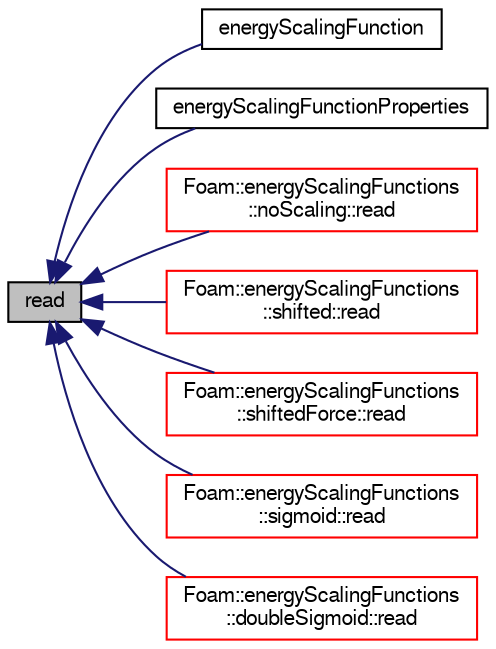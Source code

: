 digraph "read"
{
  bgcolor="transparent";
  edge [fontname="FreeSans",fontsize="10",labelfontname="FreeSans",labelfontsize="10"];
  node [fontname="FreeSans",fontsize="10",shape=record];
  rankdir="LR";
  Node326 [label="read",height=0.2,width=0.4,color="black", fillcolor="grey75", style="filled", fontcolor="black"];
  Node326 -> Node327 [dir="back",color="midnightblue",fontsize="10",style="solid",fontname="FreeSans"];
  Node327 [label="energyScalingFunction",height=0.2,width=0.4,color="black",URL="$a24418.html#a36d7516d8f476d78f3d31cef5938ab97",tooltip="Construct from components. "];
  Node326 -> Node328 [dir="back",color="midnightblue",fontsize="10",style="solid",fontname="FreeSans"];
  Node328 [label="energyScalingFunctionProperties",height=0.2,width=0.4,color="black",URL="$a24418.html#a26211543d1c9b9e1fa30d3b6ae54e8f3"];
  Node326 -> Node329 [dir="back",color="midnightblue",fontsize="10",style="solid",fontname="FreeSans"];
  Node329 [label="Foam::energyScalingFunctions\l::noScaling::read",height=0.2,width=0.4,color="red",URL="$a24426.html#a0702ebe49b3b28f5ed59b5a082c4f2f7",tooltip="Read dictionary. "];
  Node326 -> Node331 [dir="back",color="midnightblue",fontsize="10",style="solid",fontname="FreeSans"];
  Node331 [label="Foam::energyScalingFunctions\l::shifted::read",height=0.2,width=0.4,color="red",URL="$a24430.html#a0702ebe49b3b28f5ed59b5a082c4f2f7",tooltip="Read dictionary. "];
  Node326 -> Node333 [dir="back",color="midnightblue",fontsize="10",style="solid",fontname="FreeSans"];
  Node333 [label="Foam::energyScalingFunctions\l::shiftedForce::read",height=0.2,width=0.4,color="red",URL="$a24434.html#a0702ebe49b3b28f5ed59b5a082c4f2f7",tooltip="Read dictionary. "];
  Node326 -> Node335 [dir="back",color="midnightblue",fontsize="10",style="solid",fontname="FreeSans"];
  Node335 [label="Foam::energyScalingFunctions\l::sigmoid::read",height=0.2,width=0.4,color="red",URL="$a24438.html#a0702ebe49b3b28f5ed59b5a082c4f2f7",tooltip="Read dictionary. "];
  Node326 -> Node337 [dir="back",color="midnightblue",fontsize="10",style="solid",fontname="FreeSans"];
  Node337 [label="Foam::energyScalingFunctions\l::doubleSigmoid::read",height=0.2,width=0.4,color="red",URL="$a24422.html#a0702ebe49b3b28f5ed59b5a082c4f2f7",tooltip="Read dictionary. "];
}
